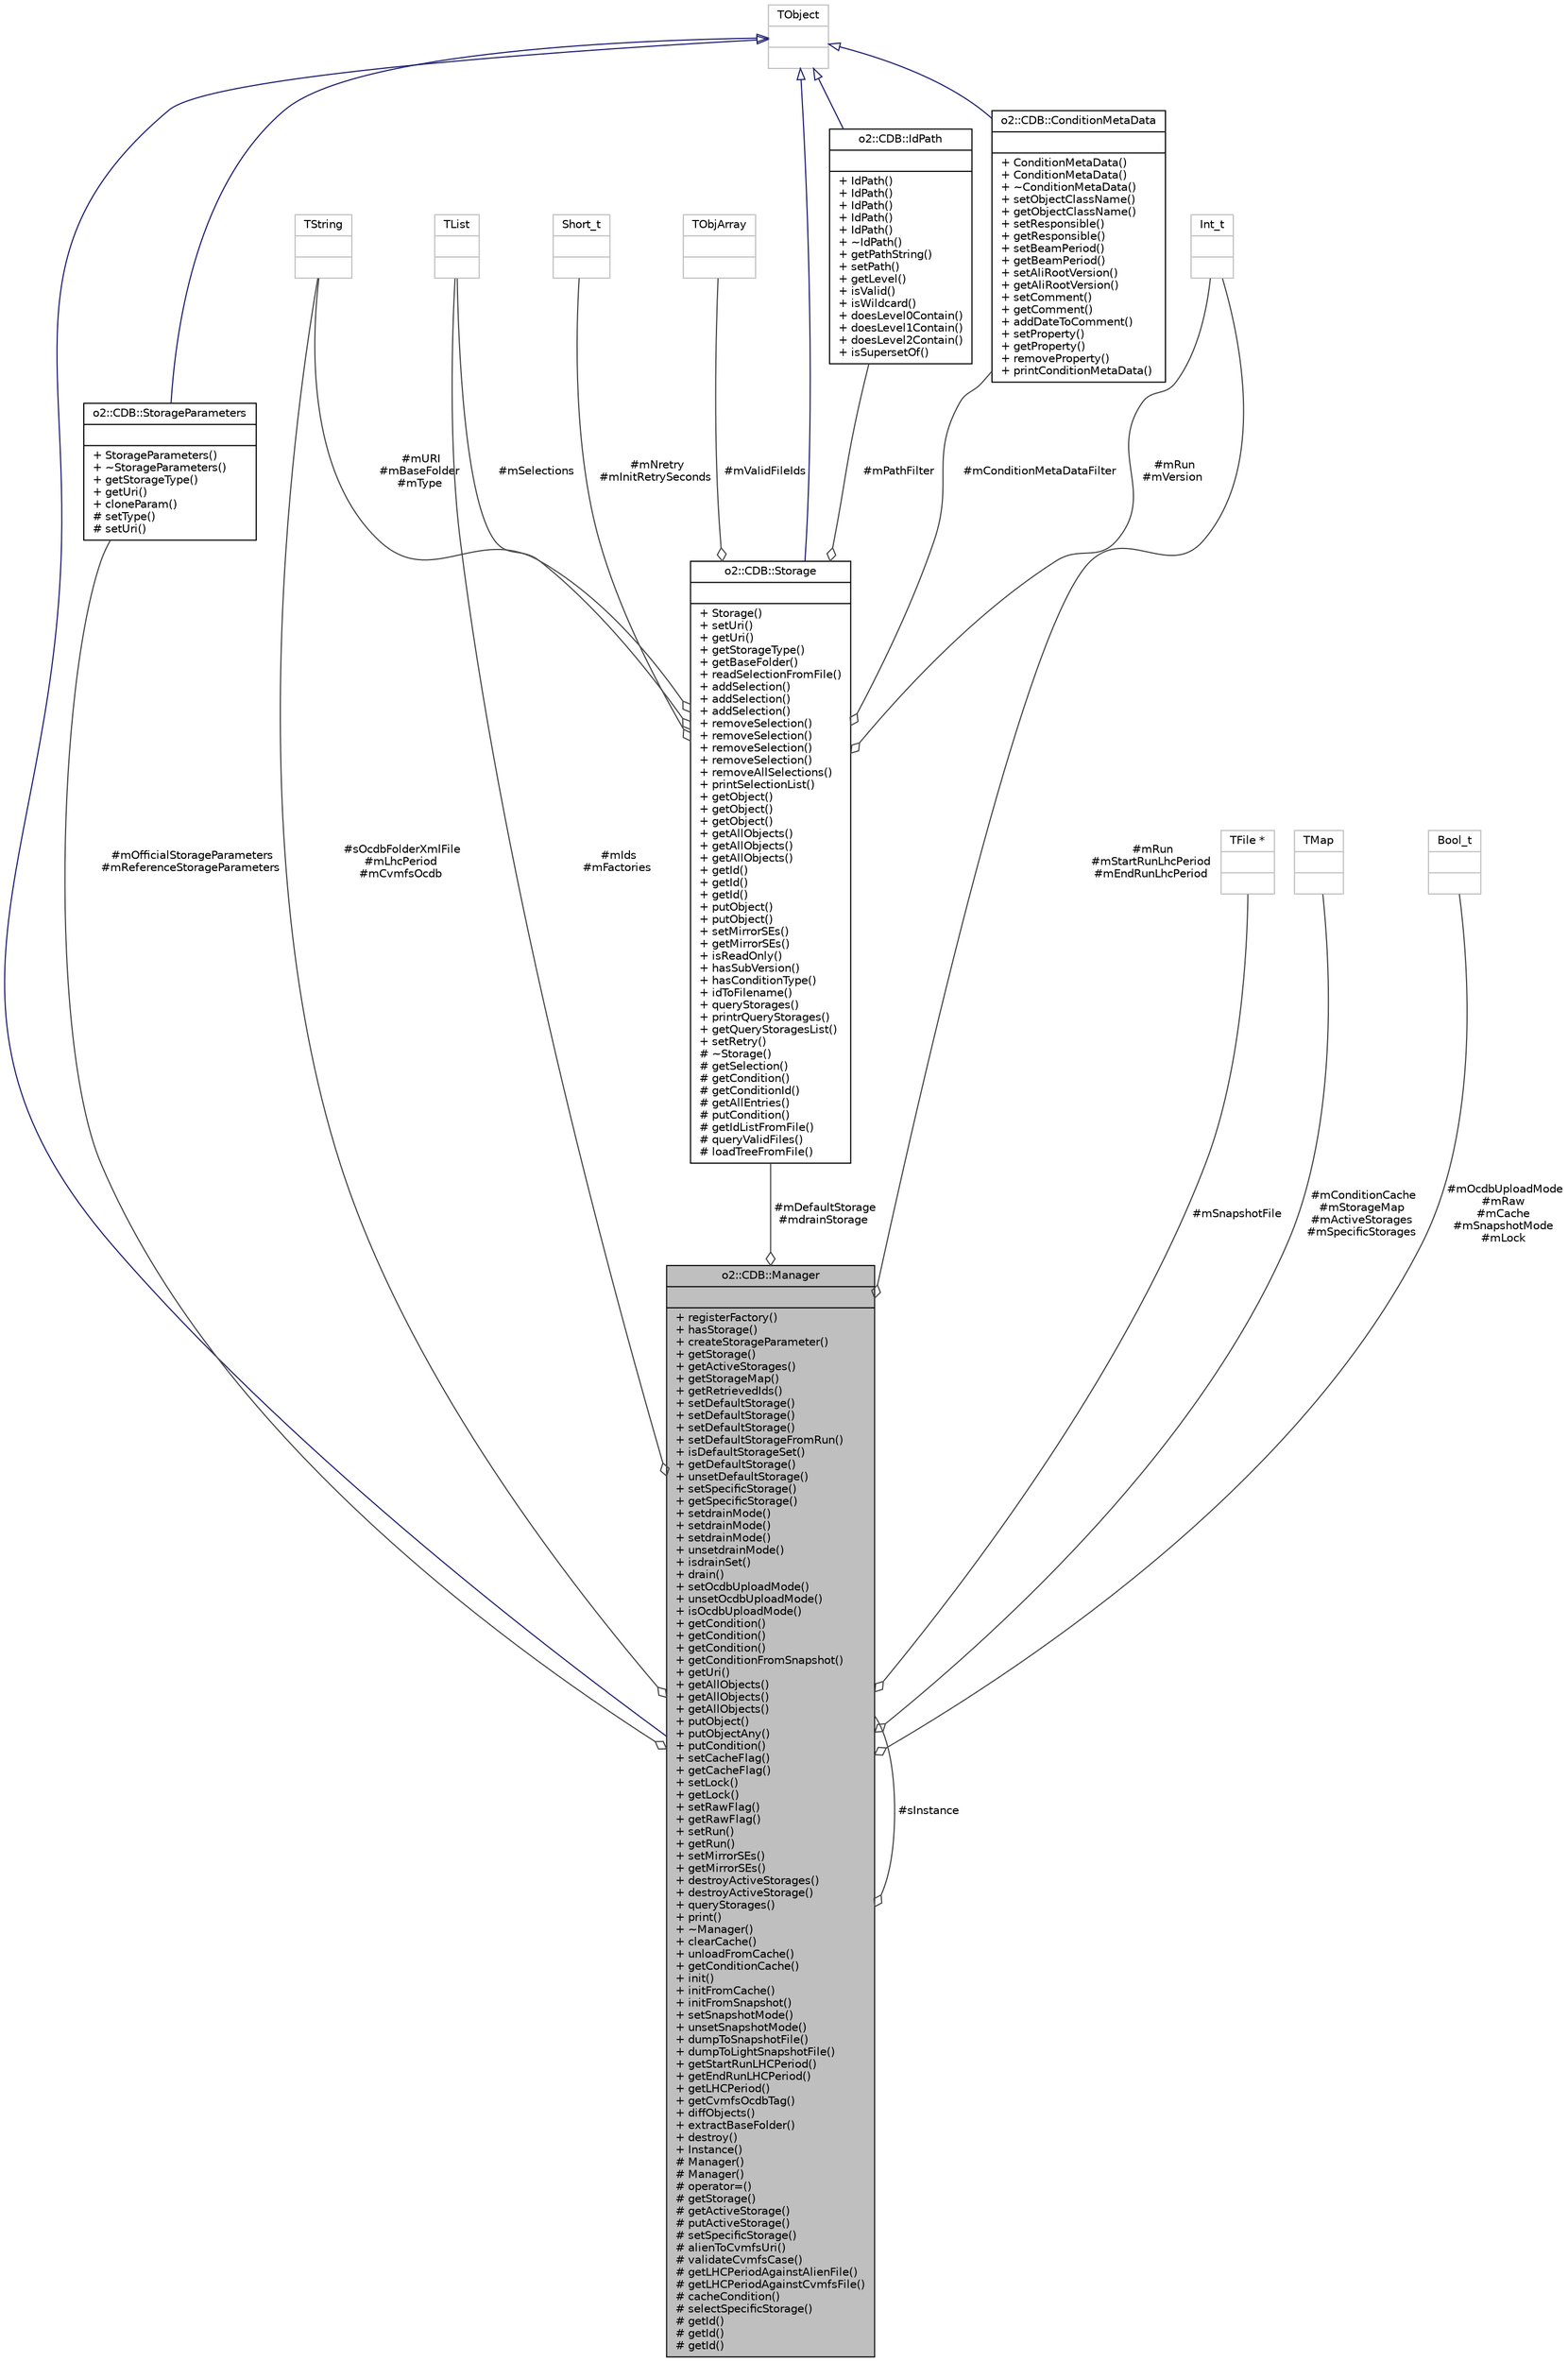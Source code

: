 digraph "o2::CDB::Manager"
{
 // INTERACTIVE_SVG=YES
  bgcolor="transparent";
  edge [fontname="Helvetica",fontsize="10",labelfontname="Helvetica",labelfontsize="10"];
  node [fontname="Helvetica",fontsize="10",shape=record];
  Node1 [label="{o2::CDB::Manager\n||+ registerFactory()\l+ hasStorage()\l+ createStorageParameter()\l+ getStorage()\l+ getActiveStorages()\l+ getStorageMap()\l+ getRetrievedIds()\l+ setDefaultStorage()\l+ setDefaultStorage()\l+ setDefaultStorage()\l+ setDefaultStorageFromRun()\l+ isDefaultStorageSet()\l+ getDefaultStorage()\l+ unsetDefaultStorage()\l+ setSpecificStorage()\l+ getSpecificStorage()\l+ setdrainMode()\l+ setdrainMode()\l+ setdrainMode()\l+ unsetdrainMode()\l+ isdrainSet()\l+ drain()\l+ setOcdbUploadMode()\l+ unsetOcdbUploadMode()\l+ isOcdbUploadMode()\l+ getCondition()\l+ getCondition()\l+ getCondition()\l+ getConditionFromSnapshot()\l+ getUri()\l+ getAllObjects()\l+ getAllObjects()\l+ getAllObjects()\l+ putObject()\l+ putObjectAny()\l+ putCondition()\l+ setCacheFlag()\l+ getCacheFlag()\l+ setLock()\l+ getLock()\l+ setRawFlag()\l+ getRawFlag()\l+ setRun()\l+ getRun()\l+ setMirrorSEs()\l+ getMirrorSEs()\l+ destroyActiveStorages()\l+ destroyActiveStorage()\l+ queryStorages()\l+ print()\l+ ~Manager()\l+ clearCache()\l+ unloadFromCache()\l+ getConditionCache()\l+ init()\l+ initFromCache()\l+ initFromSnapshot()\l+ setSnapshotMode()\l+ unsetSnapshotMode()\l+ dumpToSnapshotFile()\l+ dumpToLightSnapshotFile()\l+ getStartRunLHCPeriod()\l+ getEndRunLHCPeriod()\l+ getLHCPeriod()\l+ getCvmfsOcdbTag()\l+ diffObjects()\l+ extractBaseFolder()\l+ destroy()\l+ Instance()\l# Manager()\l# Manager()\l# operator=()\l# getStorage()\l# getActiveStorage()\l# putActiveStorage()\l# setSpecificStorage()\l# alienToCvmfsUri()\l# validateCvmfsCase()\l# getLHCPeriodAgainstAlienFile()\l# getLHCPeriodAgainstCvmfsFile()\l# cacheCondition()\l# selectSpecificStorage()\l# getId()\l# getId()\l# getId()\l}",height=0.2,width=0.4,color="black", fillcolor="grey75", style="filled" fontcolor="black"];
  Node2 -> Node1 [dir="back",color="midnightblue",fontsize="10",style="solid",arrowtail="onormal",fontname="Helvetica"];
  Node2 [label="{TObject\n||}",height=0.2,width=0.4,color="grey75"];
  Node3 -> Node1 [color="grey25",fontsize="10",style="solid",label=" #mSnapshotFile" ,arrowhead="odiamond",fontname="Helvetica"];
  Node3 [label="{TFile *\n||}",height=0.2,width=0.4,color="grey75"];
  Node1 -> Node1 [color="grey25",fontsize="10",style="solid",label=" #sInstance" ,arrowhead="odiamond",fontname="Helvetica"];
  Node4 -> Node1 [color="grey25",fontsize="10",style="solid",label=" #mDefaultStorage\n#mdrainStorage" ,arrowhead="odiamond",fontname="Helvetica"];
  Node4 [label="{o2::CDB::Storage\n||+ Storage()\l+ setUri()\l+ getUri()\l+ getStorageType()\l+ getBaseFolder()\l+ readSelectionFromFile()\l+ addSelection()\l+ addSelection()\l+ addSelection()\l+ removeSelection()\l+ removeSelection()\l+ removeSelection()\l+ removeSelection()\l+ removeAllSelections()\l+ printSelectionList()\l+ getObject()\l+ getObject()\l+ getObject()\l+ getAllObjects()\l+ getAllObjects()\l+ getAllObjects()\l+ getId()\l+ getId()\l+ getId()\l+ putObject()\l+ putObject()\l+ setMirrorSEs()\l+ getMirrorSEs()\l+ isReadOnly()\l+ hasSubVersion()\l+ hasConditionType()\l+ idToFilename()\l+ queryStorages()\l+ printrQueryStorages()\l+ getQueryStoragesList()\l+ setRetry()\l# ~Storage()\l# getSelection()\l# getCondition()\l# getConditionId()\l# getAllEntries()\l# putCondition()\l# getIdListFromFile()\l# queryValidFiles()\l# loadTreeFromFile()\l}",height=0.2,width=0.4,color="black",URL="$df/d3a/classo2_1_1CDB_1_1Storage.html"];
  Node2 -> Node4 [dir="back",color="midnightblue",fontsize="10",style="solid",arrowtail="onormal",fontname="Helvetica"];
  Node5 -> Node4 [color="grey25",fontsize="10",style="solid",label=" #mNretry\n#mInitRetrySeconds" ,arrowhead="odiamond",fontname="Helvetica"];
  Node5 [label="{Short_t\n||}",height=0.2,width=0.4,color="grey75"];
  Node6 -> Node4 [color="grey25",fontsize="10",style="solid",label=" #mValidFileIds" ,arrowhead="odiamond",fontname="Helvetica"];
  Node6 [label="{TObjArray\n||}",height=0.2,width=0.4,color="grey75"];
  Node7 -> Node4 [color="grey25",fontsize="10",style="solid",label=" #mURI\n#mBaseFolder\n#mType" ,arrowhead="odiamond",fontname="Helvetica"];
  Node7 [label="{TString\n||}",height=0.2,width=0.4,color="grey75"];
  Node8 -> Node4 [color="grey25",fontsize="10",style="solid",label=" #mPathFilter" ,arrowhead="odiamond",fontname="Helvetica"];
  Node8 [label="{o2::CDB::IdPath\n||+ IdPath()\l+ IdPath()\l+ IdPath()\l+ IdPath()\l+ IdPath()\l+ ~IdPath()\l+ getPathString()\l+ setPath()\l+ getLevel()\l+ isValid()\l+ isWildcard()\l+ doesLevel0Contain()\l+ doesLevel1Contain()\l+ doesLevel2Contain()\l+ isSupersetOf()\l}",height=0.2,width=0.4,color="black",URL="$d6/dae/classo2_1_1CDB_1_1IdPath.html"];
  Node2 -> Node8 [dir="back",color="midnightblue",fontsize="10",style="solid",arrowtail="onormal",fontname="Helvetica"];
  Node9 -> Node4 [color="grey25",fontsize="10",style="solid",label=" #mSelections" ,arrowhead="odiamond",fontname="Helvetica"];
  Node9 [label="{TList\n||}",height=0.2,width=0.4,color="grey75"];
  Node10 -> Node4 [color="grey25",fontsize="10",style="solid",label=" #mConditionMetaDataFilter" ,arrowhead="odiamond",fontname="Helvetica"];
  Node10 [label="{o2::CDB::ConditionMetaData\n||+ ConditionMetaData()\l+ ConditionMetaData()\l+ ~ConditionMetaData()\l+ setObjectClassName()\l+ getObjectClassName()\l+ setResponsible()\l+ getResponsible()\l+ setBeamPeriod()\l+ getBeamPeriod()\l+ setAliRootVersion()\l+ getAliRootVersion()\l+ setComment()\l+ getComment()\l+ addDateToComment()\l+ setProperty()\l+ getProperty()\l+ removeProperty()\l+ printConditionMetaData()\l}",height=0.2,width=0.4,color="black",URL="$d8/d14/classo2_1_1CDB_1_1ConditionMetaData.html"];
  Node2 -> Node10 [dir="back",color="midnightblue",fontsize="10",style="solid",arrowtail="onormal",fontname="Helvetica"];
  Node11 -> Node4 [color="grey25",fontsize="10",style="solid",label=" #mRun\n#mVersion" ,arrowhead="odiamond",fontname="Helvetica"];
  Node11 [label="{Int_t\n||}",height=0.2,width=0.4,color="grey75"];
  Node7 -> Node1 [color="grey25",fontsize="10",style="solid",label=" #sOcdbFolderXmlFile\n#mLhcPeriod\n#mCvmfsOcdb" ,arrowhead="odiamond",fontname="Helvetica"];
  Node12 -> Node1 [color="grey25",fontsize="10",style="solid",label=" #mConditionCache\n#mStorageMap\n#mActiveStorages\n#mSpecificStorages" ,arrowhead="odiamond",fontname="Helvetica"];
  Node12 [label="{TMap\n||}",height=0.2,width=0.4,color="grey75"];
  Node13 -> Node1 [color="grey25",fontsize="10",style="solid",label=" #mOcdbUploadMode\n#mRaw\n#mCache\n#mSnapshotMode\n#mLock" ,arrowhead="odiamond",fontname="Helvetica"];
  Node13 [label="{Bool_t\n||}",height=0.2,width=0.4,color="grey75"];
  Node9 -> Node1 [color="grey25",fontsize="10",style="solid",label=" #mIds\n#mFactories" ,arrowhead="odiamond",fontname="Helvetica"];
  Node11 -> Node1 [color="grey25",fontsize="10",style="solid",label=" #mRun\n#mStartRunLhcPeriod\n#mEndRunLhcPeriod" ,arrowhead="odiamond",fontname="Helvetica"];
  Node14 -> Node1 [color="grey25",fontsize="10",style="solid",label=" #mOfficialStorageParameters\n#mReferenceStorageParameters" ,arrowhead="odiamond",fontname="Helvetica"];
  Node14 [label="{o2::CDB::StorageParameters\n||+ StorageParameters()\l+ ~StorageParameters()\l+ getStorageType()\l+ getUri()\l+ cloneParam()\l# setType()\l# setUri()\l}",height=0.2,width=0.4,color="black",URL="$d2/d64/classo2_1_1CDB_1_1StorageParameters.html"];
  Node2 -> Node14 [dir="back",color="midnightblue",fontsize="10",style="solid",arrowtail="onormal",fontname="Helvetica"];
}
